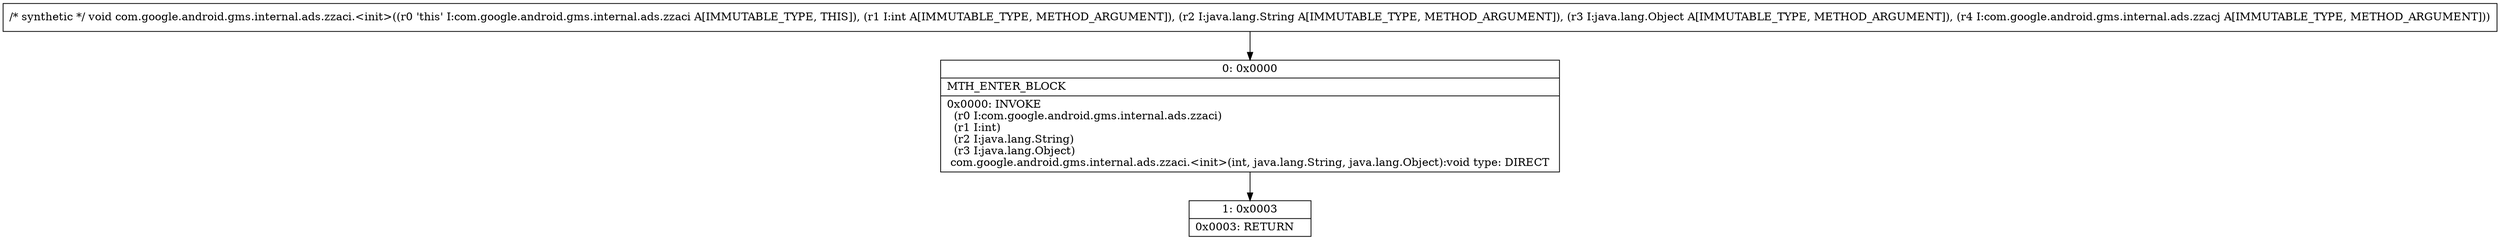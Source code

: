 digraph "CFG forcom.google.android.gms.internal.ads.zzaci.\<init\>(ILjava\/lang\/String;Ljava\/lang\/Object;Lcom\/google\/android\/gms\/internal\/ads\/zzacj;)V" {
Node_0 [shape=record,label="{0\:\ 0x0000|MTH_ENTER_BLOCK\l|0x0000: INVOKE  \l  (r0 I:com.google.android.gms.internal.ads.zzaci)\l  (r1 I:int)\l  (r2 I:java.lang.String)\l  (r3 I:java.lang.Object)\l com.google.android.gms.internal.ads.zzaci.\<init\>(int, java.lang.String, java.lang.Object):void type: DIRECT \l}"];
Node_1 [shape=record,label="{1\:\ 0x0003|0x0003: RETURN   \l}"];
MethodNode[shape=record,label="{\/* synthetic *\/ void com.google.android.gms.internal.ads.zzaci.\<init\>((r0 'this' I:com.google.android.gms.internal.ads.zzaci A[IMMUTABLE_TYPE, THIS]), (r1 I:int A[IMMUTABLE_TYPE, METHOD_ARGUMENT]), (r2 I:java.lang.String A[IMMUTABLE_TYPE, METHOD_ARGUMENT]), (r3 I:java.lang.Object A[IMMUTABLE_TYPE, METHOD_ARGUMENT]), (r4 I:com.google.android.gms.internal.ads.zzacj A[IMMUTABLE_TYPE, METHOD_ARGUMENT])) }"];
MethodNode -> Node_0;
Node_0 -> Node_1;
}


